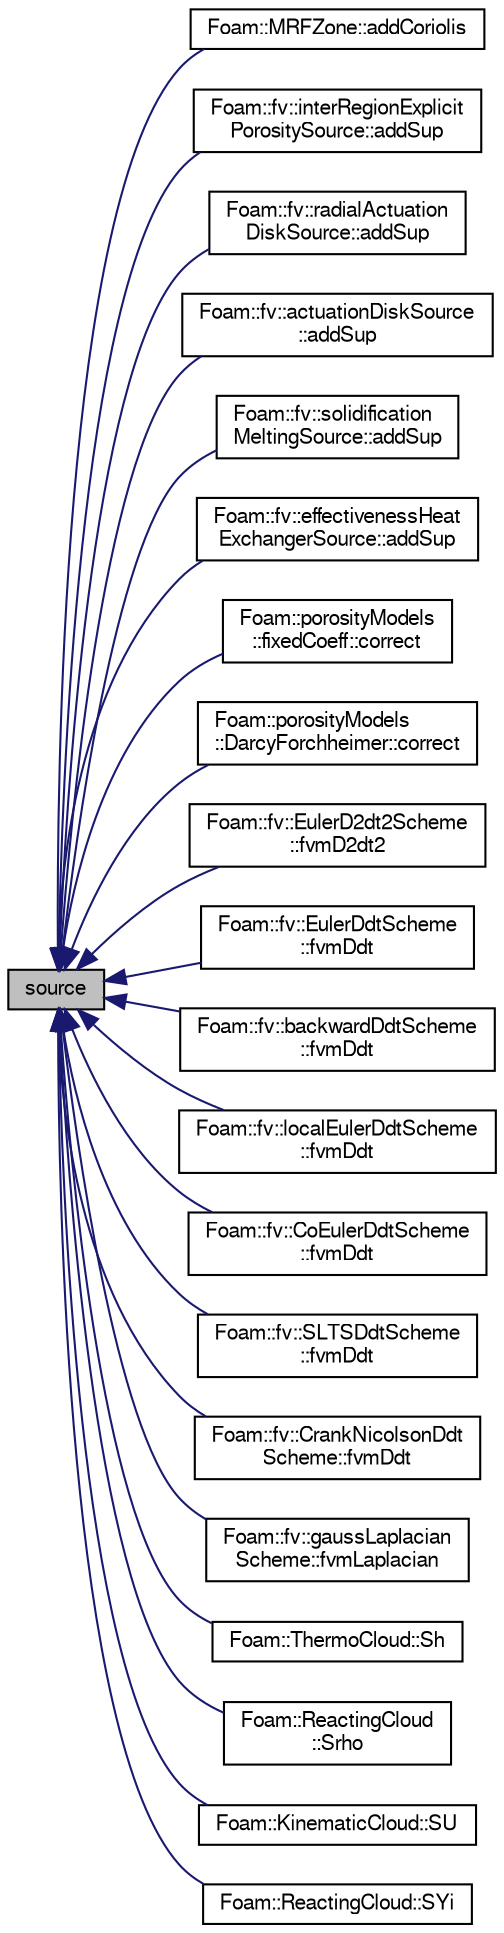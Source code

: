 digraph "source"
{
  bgcolor="transparent";
  edge [fontname="FreeSans",fontsize="10",labelfontname="FreeSans",labelfontsize="10"];
  node [fontname="FreeSans",fontsize="10",shape=record];
  rankdir="LR";
  Node1 [label="source",height=0.2,width=0.4,color="black", fillcolor="grey75", style="filled" fontcolor="black"];
  Node1 -> Node2 [dir="back",color="midnightblue",fontsize="10",style="solid",fontname="FreeSans"];
  Node2 [label="Foam::MRFZone::addCoriolis",height=0.2,width=0.4,color="black",URL="$a01496.html#a86980972294a711d8cdce8b61d336987",tooltip="Add the Coriolis force contribution to the momentum equation. "];
  Node1 -> Node3 [dir="back",color="midnightblue",fontsize="10",style="solid",fontname="FreeSans"];
  Node3 [label="Foam::fv::interRegionExplicit\lPorositySource::addSup",height=0.2,width=0.4,color="black",URL="$a01126.html#a921ab0aacd899760d7f4a2ec0b0241bd",tooltip="Vector. "];
  Node1 -> Node4 [dir="back",color="midnightblue",fontsize="10",style="solid",fontname="FreeSans"];
  Node4 [label="Foam::fv::radialActuation\lDiskSource::addSup",height=0.2,width=0.4,color="black",URL="$a01998.html#a921ab0aacd899760d7f4a2ec0b0241bd",tooltip="Source term to momentum equation. "];
  Node1 -> Node5 [dir="back",color="midnightblue",fontsize="10",style="solid",fontname="FreeSans"];
  Node5 [label="Foam::fv::actuationDiskSource\l::addSup",height=0.2,width=0.4,color="black",URL="$a00019.html#a921ab0aacd899760d7f4a2ec0b0241bd",tooltip="Source term to momentum equation. "];
  Node1 -> Node6 [dir="back",color="midnightblue",fontsize="10",style="solid",fontname="FreeSans"];
  Node6 [label="Foam::fv::solidification\lMeltingSource::addSup",height=0.2,width=0.4,color="black",URL="$a02302.html#a921ab0aacd899760d7f4a2ec0b0241bd",tooltip="Add implicit contribution to momentum equation. "];
  Node1 -> Node7 [dir="back",color="midnightblue",fontsize="10",style="solid",fontname="FreeSans"];
  Node7 [label="Foam::fv::effectivenessHeat\lExchangerSource::addSup",height=0.2,width=0.4,color="black",URL="$a00601.html#a42e5220cac26493394efed2c2c8b4ccd",tooltip="Scalar. "];
  Node1 -> Node8 [dir="back",color="midnightblue",fontsize="10",style="solid",fontname="FreeSans"];
  Node8 [label="Foam::porosityModels\l::fixedCoeff::correct",height=0.2,width=0.4,color="black",URL="$a00795.html#a47cb3ff4420829a0903b6987468bc9bd",tooltip="Add resistance. "];
  Node1 -> Node9 [dir="back",color="midnightblue",fontsize="10",style="solid",fontname="FreeSans"];
  Node9 [label="Foam::porosityModels\l::DarcyForchheimer::correct",height=0.2,width=0.4,color="black",URL="$a00478.html#a47cb3ff4420829a0903b6987468bc9bd",tooltip="Add resistance. "];
  Node1 -> Node10 [dir="back",color="midnightblue",fontsize="10",style="solid",fontname="FreeSans"];
  Node10 [label="Foam::fv::EulerD2dt2Scheme\l::fvmD2dt2",height=0.2,width=0.4,color="black",URL="$a00659.html#a801546851c0a308a4d3126133473d782"];
  Node1 -> Node11 [dir="back",color="midnightblue",fontsize="10",style="solid",fontname="FreeSans"];
  Node11 [label="Foam::fv::EulerDdtScheme\l::fvmDdt",height=0.2,width=0.4,color="black",URL="$a00660.html#a8602a98a4ac41054bb3dcf8adc93b94b"];
  Node1 -> Node12 [dir="back",color="midnightblue",fontsize="10",style="solid",fontname="FreeSans"];
  Node12 [label="Foam::fv::backwardDdtScheme\l::fvmDdt",height=0.2,width=0.4,color="black",URL="$a00087.html#a8602a98a4ac41054bb3dcf8adc93b94b"];
  Node1 -> Node13 [dir="back",color="midnightblue",fontsize="10",style="solid",fontname="FreeSans"];
  Node13 [label="Foam::fv::localEulerDdtScheme\l::fvmDdt",height=0.2,width=0.4,color="black",URL="$a01335.html#a8602a98a4ac41054bb3dcf8adc93b94b"];
  Node1 -> Node14 [dir="back",color="midnightblue",fontsize="10",style="solid",fontname="FreeSans"];
  Node14 [label="Foam::fv::CoEulerDdtScheme\l::fvmDdt",height=0.2,width=0.4,color="black",URL="$a00299.html#a8602a98a4ac41054bb3dcf8adc93b94b"];
  Node1 -> Node15 [dir="back",color="midnightblue",fontsize="10",style="solid",fontname="FreeSans"];
  Node15 [label="Foam::fv::SLTSDdtScheme\l::fvmDdt",height=0.2,width=0.4,color="black",URL="$a02278.html#a8602a98a4ac41054bb3dcf8adc93b94b"];
  Node1 -> Node16 [dir="back",color="midnightblue",fontsize="10",style="solid",fontname="FreeSans"];
  Node16 [label="Foam::fv::CrankNicolsonDdt\lScheme::fvmDdt",height=0.2,width=0.4,color="black",URL="$a00413.html#a8602a98a4ac41054bb3dcf8adc93b94b"];
  Node1 -> Node17 [dir="back",color="midnightblue",fontsize="10",style="solid",fontname="FreeSans"];
  Node17 [label="Foam::fv::gaussLaplacian\lScheme::fvmLaplacian",height=0.2,width=0.4,color="black",URL="$a00881.html#ac363258e34a38773cd5e029506a4b945"];
  Node1 -> Node18 [dir="back",color="midnightblue",fontsize="10",style="solid",fontname="FreeSans"];
  Node18 [label="Foam::ThermoCloud::Sh",height=0.2,width=0.4,color="black",URL="$a02519.html#aacca0cd45668604abb5019d57aeb24c7",tooltip="Return sensible enthalpy source term [J/kg/m3/s]. "];
  Node1 -> Node19 [dir="back",color="midnightblue",fontsize="10",style="solid",fontname="FreeSans"];
  Node19 [label="Foam::ReactingCloud\l::Srho",height=0.2,width=0.4,color="black",URL="$a02019.html#a9724e2cab9eac6dc40310ce0553f5c7d",tooltip="Return total mass source term [kg/m3/s]. "];
  Node1 -> Node20 [dir="back",color="midnightblue",fontsize="10",style="solid",fontname="FreeSans"];
  Node20 [label="Foam::KinematicCloud::SU",height=0.2,width=0.4,color="black",URL="$a01194.html#ab2dcf6319da8f997262ed598a836d9e0",tooltip="Return tmp momentum source term. "];
  Node1 -> Node21 [dir="back",color="midnightblue",fontsize="10",style="solid",fontname="FreeSans"];
  Node21 [label="Foam::ReactingCloud::SYi",height=0.2,width=0.4,color="black",URL="$a02019.html#a37c32a19a71662c1a3e7777e54a1db28",tooltip="Return mass source term for specie i - specie eqn. "];
}
